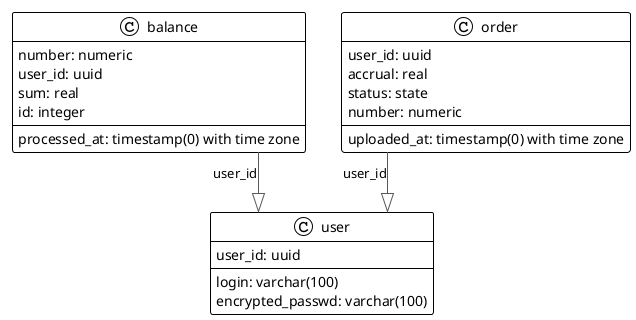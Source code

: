 @startuml

!theme plain
top to bottom direction
skinparam linetype ortho

class balance {
   number: numeric
   user_id: uuid
   sum: real
   processed_at: timestamp(0) with time zone
   id: integer
}
class order {
   user_id: uuid
   uploaded_at: timestamp(0) with time zone
   accrual: real
   status: state
   number: numeric
}
class user {
   login: varchar(100)
   encrypted_passwd: varchar(100)
   user_id: uuid
}

balance  -[#595959,plain]-^  user    : "user_id"
order    -[#595959,plain]-^  user    : "user_id"
@enduml

